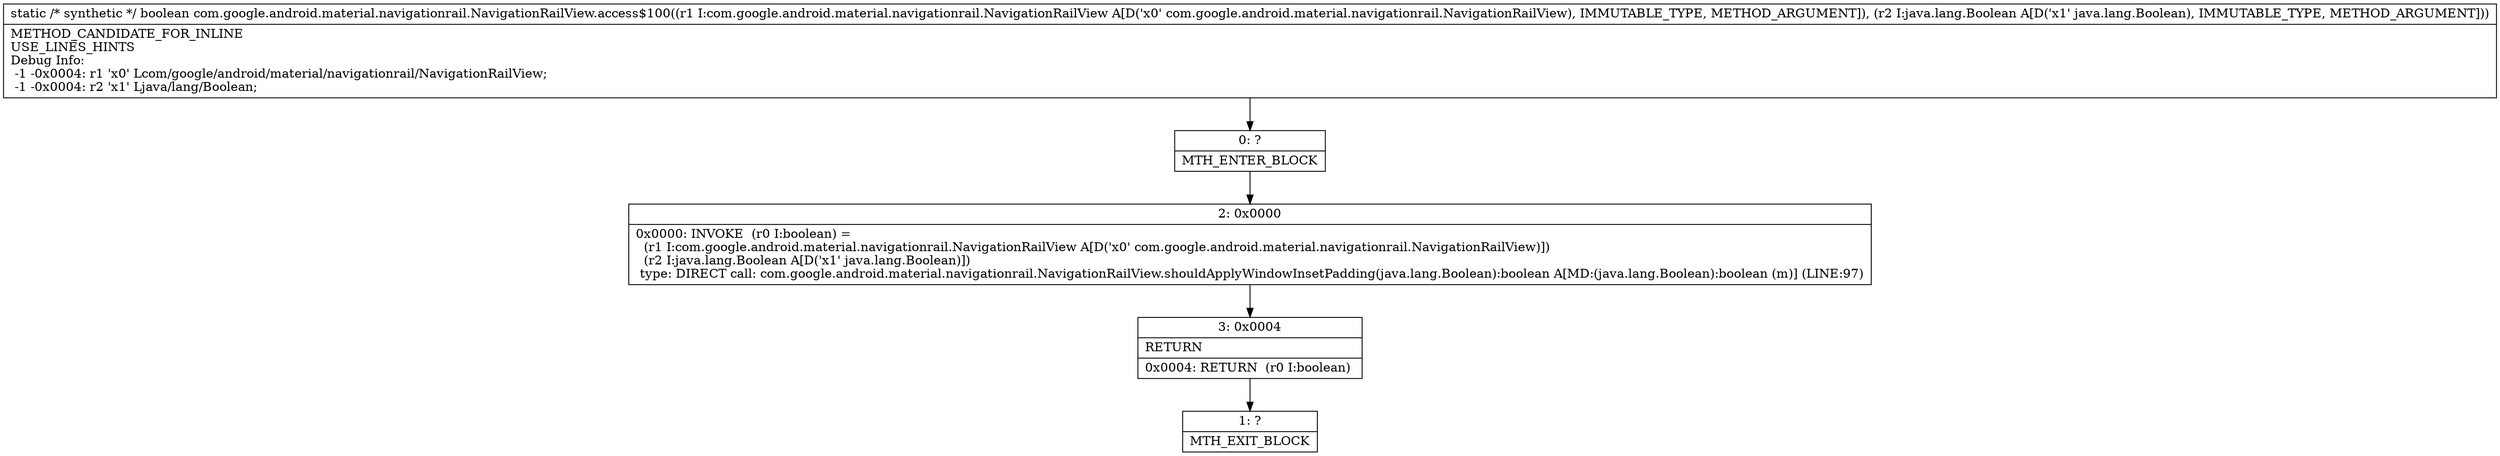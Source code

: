 digraph "CFG forcom.google.android.material.navigationrail.NavigationRailView.access$100(Lcom\/google\/android\/material\/navigationrail\/NavigationRailView;Ljava\/lang\/Boolean;)Z" {
Node_0 [shape=record,label="{0\:\ ?|MTH_ENTER_BLOCK\l}"];
Node_2 [shape=record,label="{2\:\ 0x0000|0x0000: INVOKE  (r0 I:boolean) = \l  (r1 I:com.google.android.material.navigationrail.NavigationRailView A[D('x0' com.google.android.material.navigationrail.NavigationRailView)])\l  (r2 I:java.lang.Boolean A[D('x1' java.lang.Boolean)])\l type: DIRECT call: com.google.android.material.navigationrail.NavigationRailView.shouldApplyWindowInsetPadding(java.lang.Boolean):boolean A[MD:(java.lang.Boolean):boolean (m)] (LINE:97)\l}"];
Node_3 [shape=record,label="{3\:\ 0x0004|RETURN\l|0x0004: RETURN  (r0 I:boolean) \l}"];
Node_1 [shape=record,label="{1\:\ ?|MTH_EXIT_BLOCK\l}"];
MethodNode[shape=record,label="{static \/* synthetic *\/ boolean com.google.android.material.navigationrail.NavigationRailView.access$100((r1 I:com.google.android.material.navigationrail.NavigationRailView A[D('x0' com.google.android.material.navigationrail.NavigationRailView), IMMUTABLE_TYPE, METHOD_ARGUMENT]), (r2 I:java.lang.Boolean A[D('x1' java.lang.Boolean), IMMUTABLE_TYPE, METHOD_ARGUMENT]))  | METHOD_CANDIDATE_FOR_INLINE\lUSE_LINES_HINTS\lDebug Info:\l  \-1 \-0x0004: r1 'x0' Lcom\/google\/android\/material\/navigationrail\/NavigationRailView;\l  \-1 \-0x0004: r2 'x1' Ljava\/lang\/Boolean;\l}"];
MethodNode -> Node_0;Node_0 -> Node_2;
Node_2 -> Node_3;
Node_3 -> Node_1;
}

